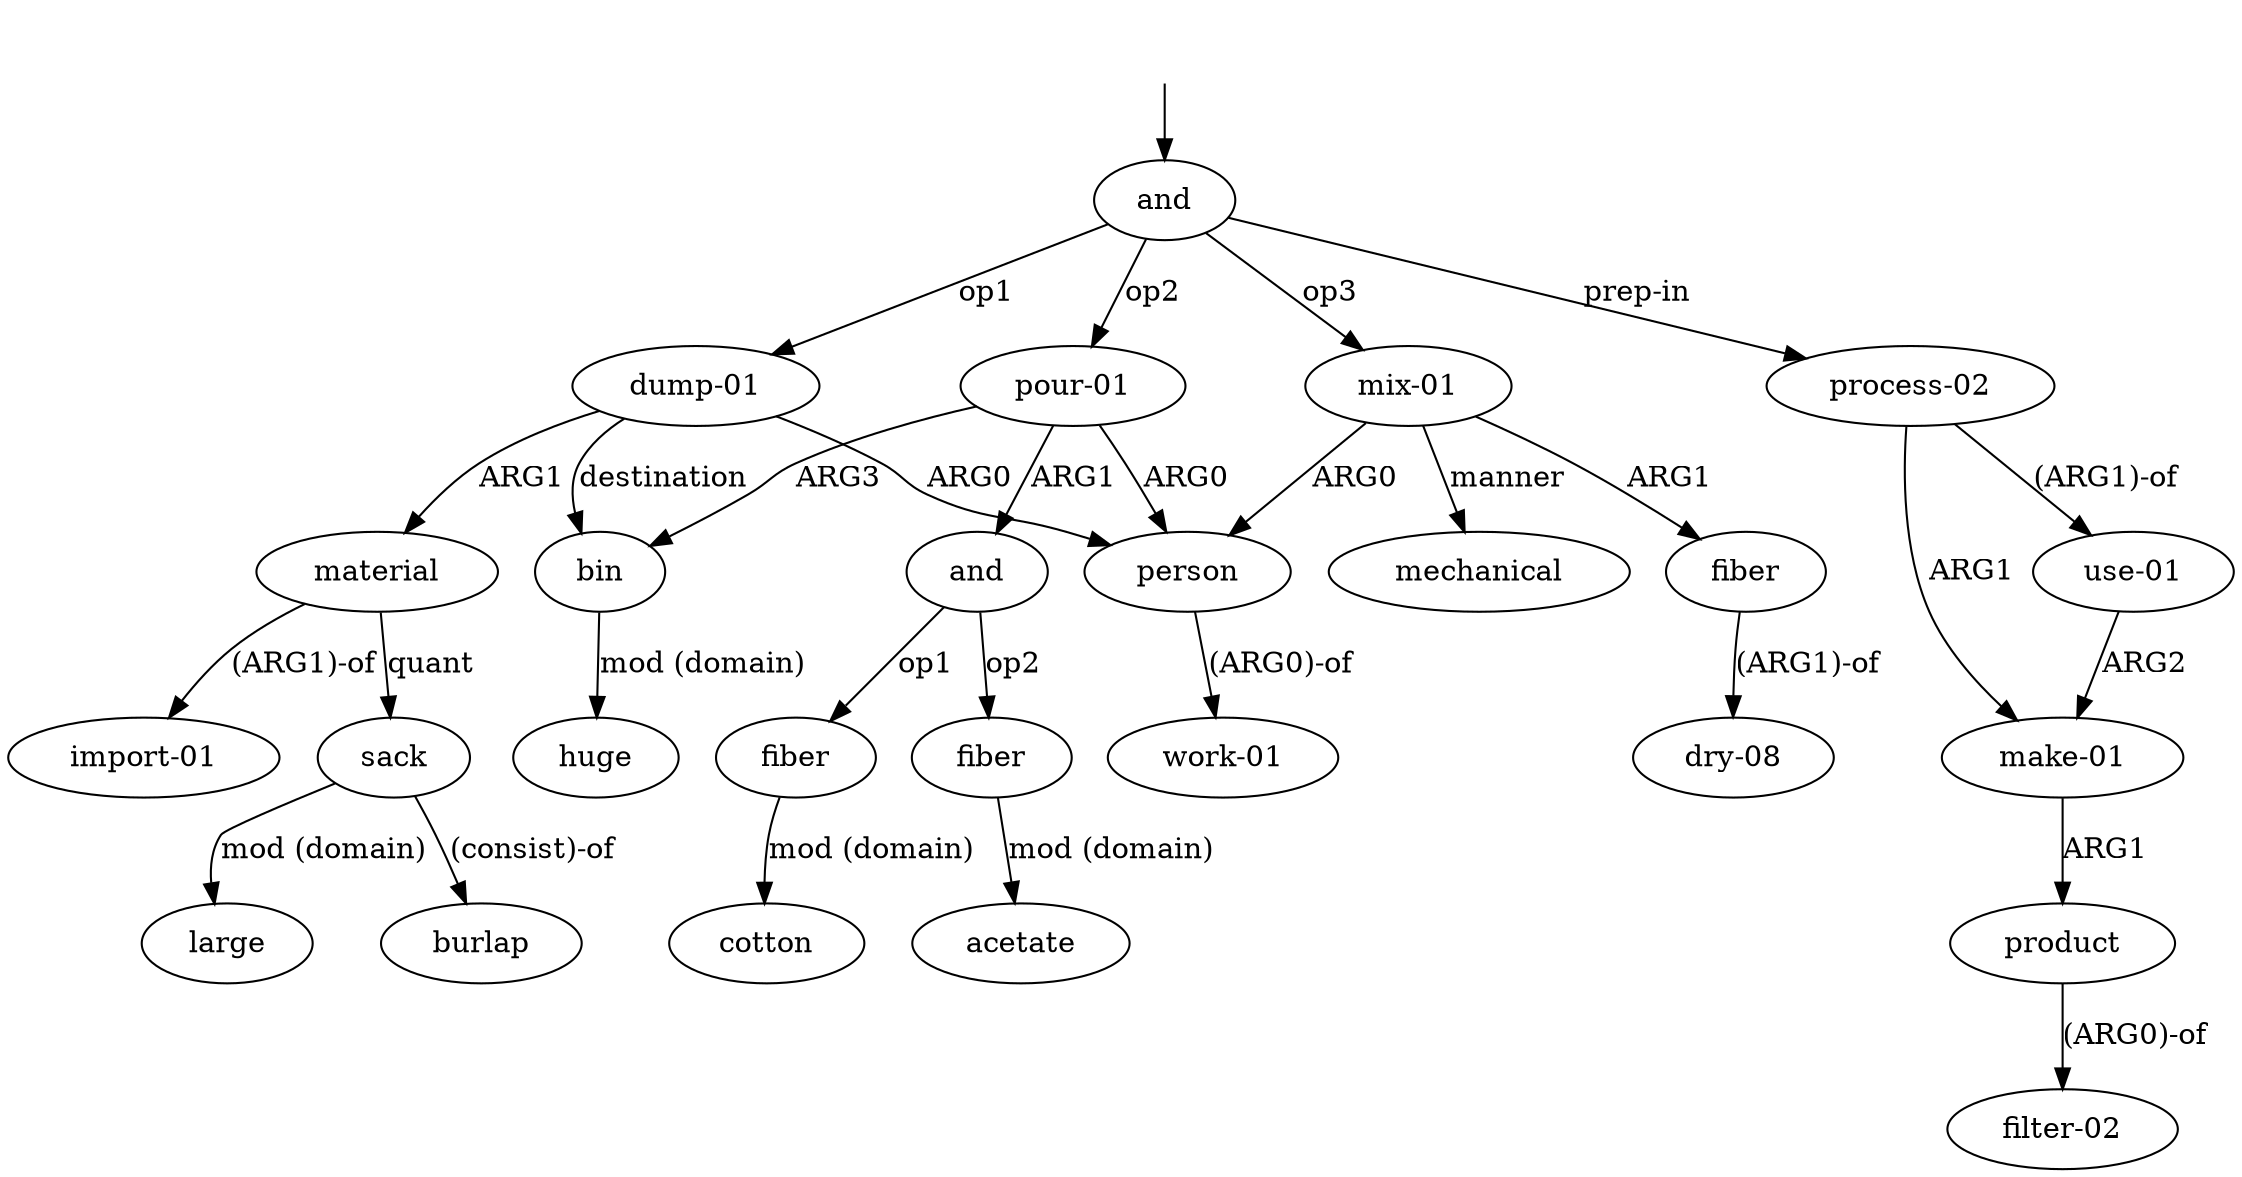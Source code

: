 digraph "20003026" {
  top [ style=invis ];
  top -> 0;
  0 [ label=<<table align="center" border="0" cellspacing="0"><tr><td colspan="2">and</td></tr></table>> ];
  1 [ label=<<table align="center" border="0" cellspacing="0"><tr><td colspan="2">dump-01</td></tr></table>> ];
  2 [ label=<<table align="center" border="0" cellspacing="0"><tr><td colspan="2">person</td></tr></table>> ];
  3 [ label=<<table align="center" border="0" cellspacing="0"><tr><td colspan="2">work-01</td></tr></table>> ];
  4 [ label=<<table align="center" border="0" cellspacing="0"><tr><td colspan="2">material</td></tr></table>> ];
  5 [ label=<<table align="center" border="0" cellspacing="0"><tr><td colspan="2">import-01</td></tr></table>> ];
  6 [ label=<<table align="center" border="0" cellspacing="0"><tr><td colspan="2">sack</td></tr></table>> ];
  7 [ label=<<table align="center" border="0" cellspacing="0"><tr><td colspan="2">burlap</td></tr></table>> ];
  8 [ label=<<table align="center" border="0" cellspacing="0"><tr><td colspan="2">large</td></tr></table>> ];
  9 [ label=<<table align="center" border="0" cellspacing="0"><tr><td colspan="2">bin</td></tr></table>> ];
  10 [ label=<<table align="center" border="0" cellspacing="0"><tr><td colspan="2">huge</td></tr></table>> ];
  11 [ label=<<table align="center" border="0" cellspacing="0"><tr><td colspan="2">pour-01</td></tr></table>> ];
  12 [ label=<<table align="center" border="0" cellspacing="0"><tr><td colspan="2">and</td></tr></table>> ];
  13 [ label=<<table align="center" border="0" cellspacing="0"><tr><td colspan="2">fiber</td></tr></table>> ];
  14 [ label=<<table align="center" border="0" cellspacing="0"><tr><td colspan="2">cotton</td></tr></table>> ];
  15 [ label=<<table align="center" border="0" cellspacing="0"><tr><td colspan="2">fiber</td></tr></table>> ];
  16 [ label=<<table align="center" border="0" cellspacing="0"><tr><td colspan="2">acetate</td></tr></table>> ];
  17 [ label=<<table align="center" border="0" cellspacing="0"><tr><td colspan="2">mix-01</td></tr></table>> ];
  18 [ label=<<table align="center" border="0" cellspacing="0"><tr><td colspan="2">fiber</td></tr></table>> ];
  19 [ label=<<table align="center" border="0" cellspacing="0"><tr><td colspan="2">dry-08</td></tr></table>> ];
  20 [ label=<<table align="center" border="0" cellspacing="0"><tr><td colspan="2">mechanical</td></tr></table>> ];
  21 [ label=<<table align="center" border="0" cellspacing="0"><tr><td colspan="2">process-02</td></tr></table>> ];
  22 [ label=<<table align="center" border="0" cellspacing="0"><tr><td colspan="2">use-01</td></tr></table>> ];
  23 [ label=<<table align="center" border="0" cellspacing="0"><tr><td colspan="2">make-01</td></tr></table>> ];
  24 [ label=<<table align="center" border="0" cellspacing="0"><tr><td colspan="2">product</td></tr></table>> ];
  25 [ label=<<table align="center" border="0" cellspacing="0"><tr><td colspan="2">filter-02</td></tr></table>> ];
  0 -> 21 [ label="prep-in" ];
  12 -> 13 [ label="op1" ];
  21 -> 22 [ label="(ARG1)-of" ];
  11 -> 12 [ label="ARG1" ];
  0 -> 1 [ label="op1" ];
  9 -> 10 [ label="mod (domain)" ];
  4 -> 5 [ label="(ARG1)-of" ];
  11 -> 2 [ label="ARG0" ];
  1 -> 2 [ label="ARG0" ];
  13 -> 14 [ label="mod (domain)" ];
  17 -> 18 [ label="ARG1" ];
  17 -> 20 [ label="manner" ];
  4 -> 6 [ label="quant" ];
  15 -> 16 [ label="mod (domain)" ];
  17 -> 2 [ label="ARG0" ];
  21 -> 23 [ label="ARG1" ];
  0 -> 17 [ label="op3" ];
  2 -> 3 [ label="(ARG0)-of" ];
  1 -> 9 [ label="destination" ];
  0 -> 11 [ label="op2" ];
  24 -> 25 [ label="(ARG0)-of" ];
  12 -> 15 [ label="op2" ];
  1 -> 4 [ label="ARG1" ];
  6 -> 8 [ label="mod (domain)" ];
  23 -> 24 [ label="ARG1" ];
  6 -> 7 [ label="(consist)-of" ];
  11 -> 9 [ label="ARG3" ];
  18 -> 19 [ label="(ARG1)-of" ];
  22 -> 23 [ label="ARG2" ];
}

